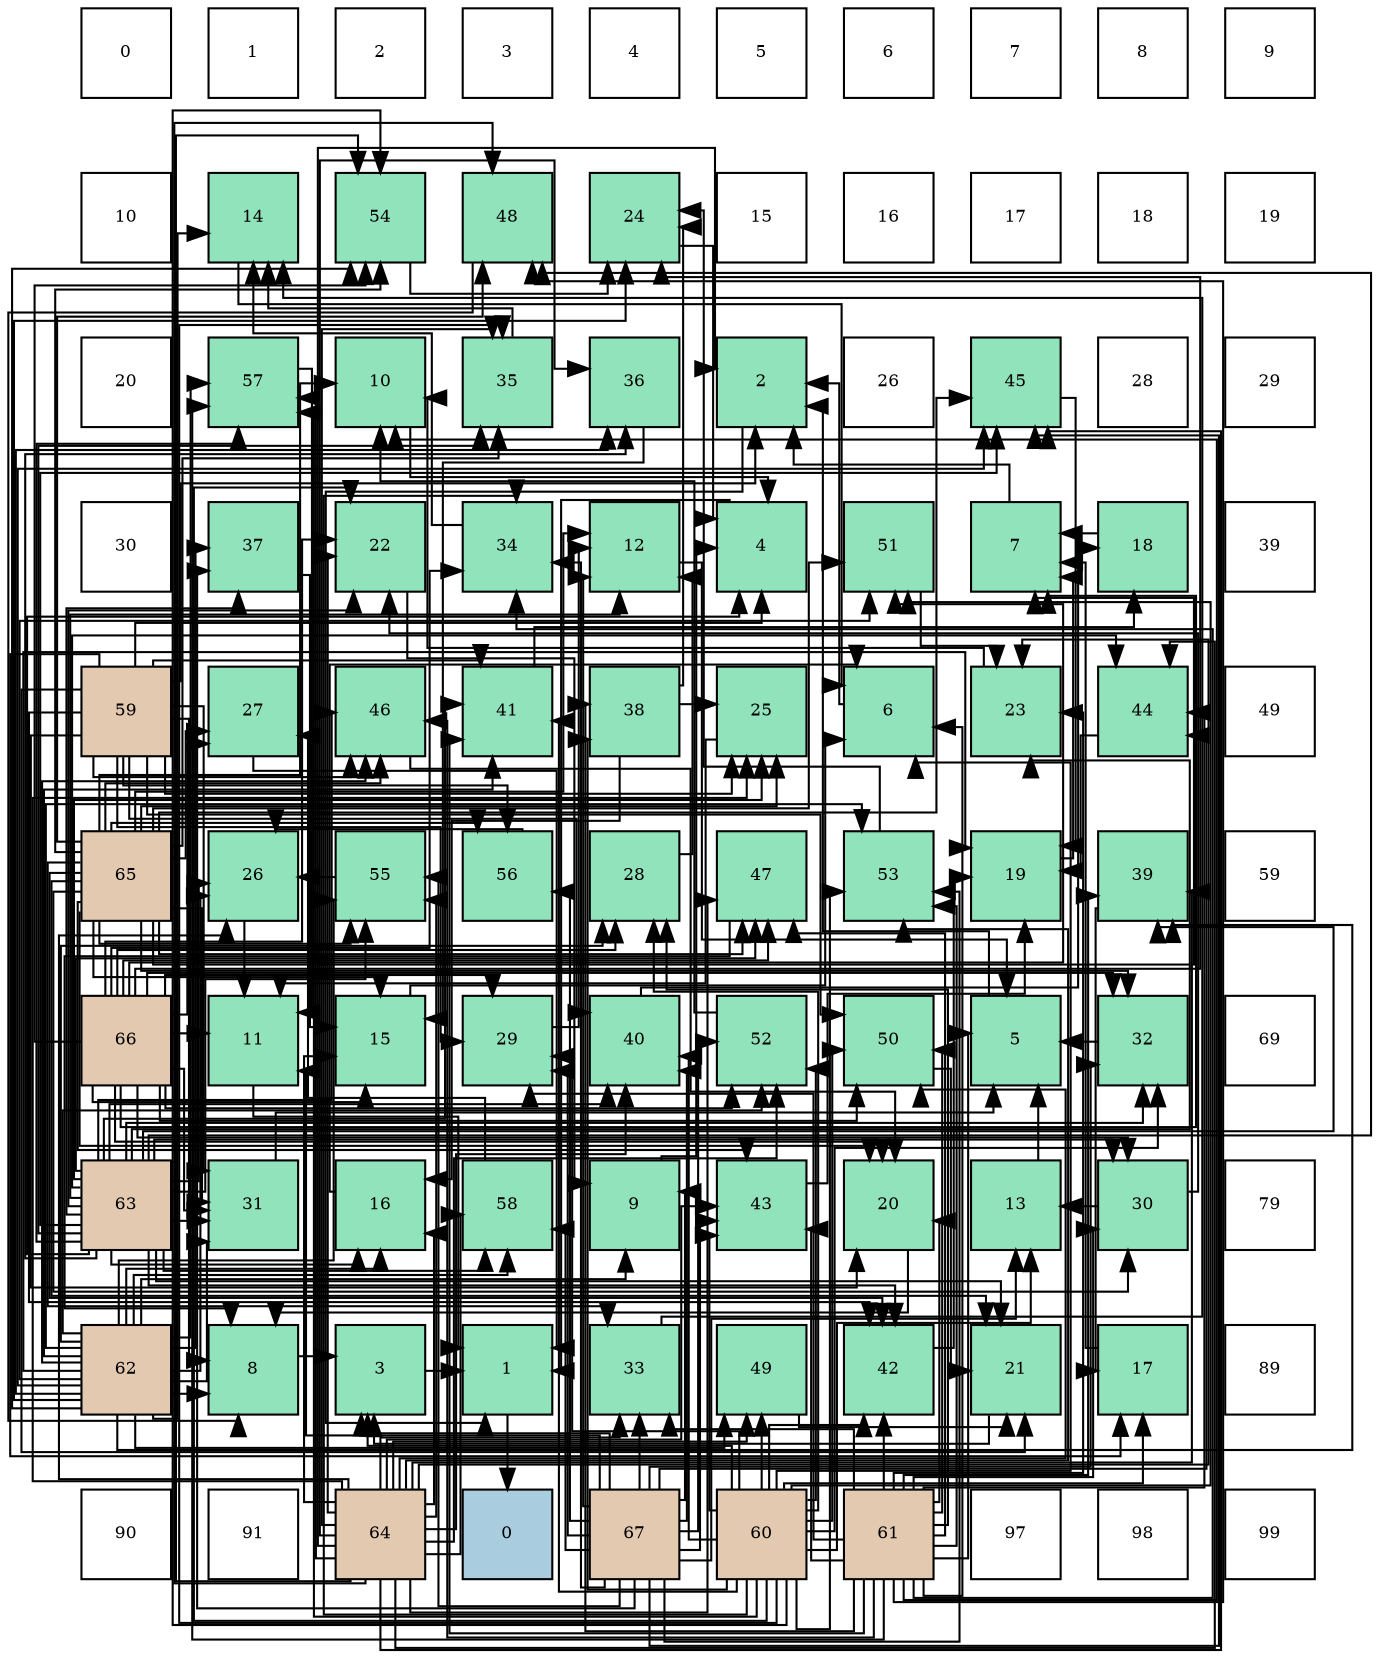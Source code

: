 digraph layout{
 rankdir=TB;
 splines=ortho;
 node [style=filled shape=square fixedsize=true width=0.6];
0[label="0", fontsize=8, fillcolor="#ffffff"];
1[label="1", fontsize=8, fillcolor="#ffffff"];
2[label="2", fontsize=8, fillcolor="#ffffff"];
3[label="3", fontsize=8, fillcolor="#ffffff"];
4[label="4", fontsize=8, fillcolor="#ffffff"];
5[label="5", fontsize=8, fillcolor="#ffffff"];
6[label="6", fontsize=8, fillcolor="#ffffff"];
7[label="7", fontsize=8, fillcolor="#ffffff"];
8[label="8", fontsize=8, fillcolor="#ffffff"];
9[label="9", fontsize=8, fillcolor="#ffffff"];
10[label="10", fontsize=8, fillcolor="#ffffff"];
11[label="14", fontsize=8, fillcolor="#91e3bb"];
12[label="54", fontsize=8, fillcolor="#91e3bb"];
13[label="48", fontsize=8, fillcolor="#91e3bb"];
14[label="24", fontsize=8, fillcolor="#91e3bb"];
15[label="15", fontsize=8, fillcolor="#ffffff"];
16[label="16", fontsize=8, fillcolor="#ffffff"];
17[label="17", fontsize=8, fillcolor="#ffffff"];
18[label="18", fontsize=8, fillcolor="#ffffff"];
19[label="19", fontsize=8, fillcolor="#ffffff"];
20[label="20", fontsize=8, fillcolor="#ffffff"];
21[label="57", fontsize=8, fillcolor="#91e3bb"];
22[label="10", fontsize=8, fillcolor="#91e3bb"];
23[label="35", fontsize=8, fillcolor="#91e3bb"];
24[label="36", fontsize=8, fillcolor="#91e3bb"];
25[label="2", fontsize=8, fillcolor="#91e3bb"];
26[label="26", fontsize=8, fillcolor="#ffffff"];
27[label="45", fontsize=8, fillcolor="#91e3bb"];
28[label="28", fontsize=8, fillcolor="#ffffff"];
29[label="29", fontsize=8, fillcolor="#ffffff"];
30[label="30", fontsize=8, fillcolor="#ffffff"];
31[label="37", fontsize=8, fillcolor="#91e3bb"];
32[label="22", fontsize=8, fillcolor="#91e3bb"];
33[label="34", fontsize=8, fillcolor="#91e3bb"];
34[label="12", fontsize=8, fillcolor="#91e3bb"];
35[label="4", fontsize=8, fillcolor="#91e3bb"];
36[label="51", fontsize=8, fillcolor="#91e3bb"];
37[label="7", fontsize=8, fillcolor="#91e3bb"];
38[label="18", fontsize=8, fillcolor="#91e3bb"];
39[label="39", fontsize=8, fillcolor="#ffffff"];
40[label="59", fontsize=8, fillcolor="#e3c9af"];
41[label="27", fontsize=8, fillcolor="#91e3bb"];
42[label="46", fontsize=8, fillcolor="#91e3bb"];
43[label="41", fontsize=8, fillcolor="#91e3bb"];
44[label="38", fontsize=8, fillcolor="#91e3bb"];
45[label="25", fontsize=8, fillcolor="#91e3bb"];
46[label="6", fontsize=8, fillcolor="#91e3bb"];
47[label="23", fontsize=8, fillcolor="#91e3bb"];
48[label="44", fontsize=8, fillcolor="#91e3bb"];
49[label="49", fontsize=8, fillcolor="#ffffff"];
50[label="65", fontsize=8, fillcolor="#e3c9af"];
51[label="26", fontsize=8, fillcolor="#91e3bb"];
52[label="55", fontsize=8, fillcolor="#91e3bb"];
53[label="56", fontsize=8, fillcolor="#91e3bb"];
54[label="28", fontsize=8, fillcolor="#91e3bb"];
55[label="47", fontsize=8, fillcolor="#91e3bb"];
56[label="53", fontsize=8, fillcolor="#91e3bb"];
57[label="19", fontsize=8, fillcolor="#91e3bb"];
58[label="39", fontsize=8, fillcolor="#91e3bb"];
59[label="59", fontsize=8, fillcolor="#ffffff"];
60[label="66", fontsize=8, fillcolor="#e3c9af"];
61[label="11", fontsize=8, fillcolor="#91e3bb"];
62[label="15", fontsize=8, fillcolor="#91e3bb"];
63[label="29", fontsize=8, fillcolor="#91e3bb"];
64[label="40", fontsize=8, fillcolor="#91e3bb"];
65[label="52", fontsize=8, fillcolor="#91e3bb"];
66[label="50", fontsize=8, fillcolor="#91e3bb"];
67[label="5", fontsize=8, fillcolor="#91e3bb"];
68[label="32", fontsize=8, fillcolor="#91e3bb"];
69[label="69", fontsize=8, fillcolor="#ffffff"];
70[label="63", fontsize=8, fillcolor="#e3c9af"];
71[label="31", fontsize=8, fillcolor="#91e3bb"];
72[label="16", fontsize=8, fillcolor="#91e3bb"];
73[label="58", fontsize=8, fillcolor="#91e3bb"];
74[label="9", fontsize=8, fillcolor="#91e3bb"];
75[label="43", fontsize=8, fillcolor="#91e3bb"];
76[label="20", fontsize=8, fillcolor="#91e3bb"];
77[label="13", fontsize=8, fillcolor="#91e3bb"];
78[label="30", fontsize=8, fillcolor="#91e3bb"];
79[label="79", fontsize=8, fillcolor="#ffffff"];
80[label="62", fontsize=8, fillcolor="#e3c9af"];
81[label="8", fontsize=8, fillcolor="#91e3bb"];
82[label="3", fontsize=8, fillcolor="#91e3bb"];
83[label="1", fontsize=8, fillcolor="#91e3bb"];
84[label="33", fontsize=8, fillcolor="#91e3bb"];
85[label="49", fontsize=8, fillcolor="#91e3bb"];
86[label="42", fontsize=8, fillcolor="#91e3bb"];
87[label="21", fontsize=8, fillcolor="#91e3bb"];
88[label="17", fontsize=8, fillcolor="#91e3bb"];
89[label="89", fontsize=8, fillcolor="#ffffff"];
90[label="90", fontsize=8, fillcolor="#ffffff"];
91[label="91", fontsize=8, fillcolor="#ffffff"];
92[label="64", fontsize=8, fillcolor="#e3c9af"];
93[label="0", fontsize=8, fillcolor="#a9ccde"];
94[label="67", fontsize=8, fillcolor="#e3c9af"];
95[label="60", fontsize=8, fillcolor="#e3c9af"];
96[label="61", fontsize=8, fillcolor="#e3c9af"];
97[label="97", fontsize=8, fillcolor="#ffffff"];
98[label="98", fontsize=8, fillcolor="#ffffff"];
99[label="99", fontsize=8, fillcolor="#ffffff"];
edge [constraint=false, style=vis];83 -> 93;
25 -> 83;
82 -> 83;
35 -> 83;
67 -> 25;
46 -> 25;
37 -> 25;
81 -> 82;
74 -> 35;
22 -> 35;
61 -> 83;
34 -> 67;
77 -> 67;
11 -> 46;
62 -> 46;
72 -> 46;
88 -> 37;
38 -> 37;
57 -> 37;
76 -> 81;
87 -> 82;
32 -> 74;
47 -> 22;
14 -> 35;
45 -> 61;
51 -> 61;
41 -> 83;
54 -> 34;
63 -> 34;
78 -> 77;
78 -> 32;
71 -> 67;
68 -> 67;
84 -> 11;
33 -> 11;
23 -> 11;
24 -> 62;
31 -> 62;
44 -> 72;
44 -> 14;
44 -> 45;
58 -> 88;
64 -> 38;
43 -> 38;
86 -> 57;
75 -> 57;
48 -> 57;
27 -> 57;
42 -> 76;
55 -> 81;
13 -> 81;
85 -> 87;
66 -> 87;
36 -> 47;
65 -> 22;
56 -> 14;
12 -> 14;
52 -> 51;
53 -> 51;
21 -> 61;
73 -> 41;
40 -> 25;
40 -> 35;
40 -> 81;
40 -> 88;
40 -> 76;
40 -> 87;
40 -> 45;
40 -> 63;
40 -> 71;
40 -> 64;
40 -> 43;
40 -> 86;
40 -> 42;
40 -> 66;
40 -> 53;
95 -> 82;
95 -> 46;
95 -> 77;
95 -> 88;
95 -> 32;
95 -> 54;
95 -> 63;
95 -> 68;
95 -> 33;
95 -> 23;
95 -> 44;
95 -> 64;
95 -> 43;
95 -> 86;
95 -> 75;
95 -> 85;
95 -> 66;
95 -> 36;
95 -> 65;
95 -> 56;
95 -> 12;
95 -> 21;
96 -> 67;
96 -> 46;
96 -> 22;
96 -> 76;
96 -> 47;
96 -> 54;
96 -> 63;
96 -> 78;
96 -> 84;
96 -> 33;
96 -> 44;
96 -> 58;
96 -> 43;
96 -> 86;
96 -> 75;
96 -> 48;
96 -> 42;
96 -> 55;
96 -> 13;
96 -> 66;
96 -> 56;
96 -> 21;
80 -> 81;
80 -> 74;
80 -> 11;
80 -> 72;
80 -> 57;
80 -> 14;
80 -> 51;
80 -> 54;
80 -> 71;
80 -> 24;
80 -> 31;
80 -> 58;
80 -> 43;
80 -> 27;
80 -> 42;
80 -> 85;
80 -> 36;
80 -> 65;
80 -> 56;
80 -> 12;
80 -> 52;
80 -> 21;
80 -> 73;
70 -> 35;
70 -> 34;
70 -> 72;
70 -> 87;
70 -> 32;
70 -> 47;
70 -> 45;
70 -> 51;
70 -> 78;
70 -> 71;
70 -> 68;
70 -> 23;
70 -> 24;
70 -> 31;
70 -> 58;
70 -> 64;
70 -> 43;
70 -> 86;
70 -> 48;
70 -> 27;
70 -> 42;
70 -> 55;
70 -> 13;
70 -> 52;
70 -> 21;
70 -> 73;
92 -> 25;
92 -> 62;
92 -> 72;
92 -> 32;
92 -> 47;
92 -> 45;
92 -> 51;
92 -> 84;
92 -> 23;
92 -> 24;
92 -> 58;
92 -> 64;
92 -> 75;
92 -> 48;
92 -> 27;
92 -> 55;
92 -> 13;
92 -> 85;
92 -> 66;
92 -> 65;
92 -> 56;
92 -> 12;
92 -> 52;
92 -> 21;
92 -> 73;
50 -> 37;
50 -> 22;
50 -> 34;
50 -> 62;
50 -> 76;
50 -> 87;
50 -> 45;
50 -> 41;
50 -> 78;
50 -> 71;
50 -> 68;
50 -> 84;
50 -> 23;
50 -> 86;
50 -> 75;
50 -> 27;
50 -> 42;
50 -> 55;
50 -> 13;
50 -> 36;
50 -> 12;
50 -> 52;
50 -> 53;
60 -> 37;
60 -> 61;
60 -> 62;
60 -> 76;
60 -> 32;
60 -> 14;
60 -> 41;
60 -> 54;
60 -> 63;
60 -> 78;
60 -> 71;
60 -> 68;
60 -> 33;
60 -> 55;
60 -> 66;
60 -> 36;
60 -> 65;
60 -> 12;
94 -> 82;
94 -> 74;
94 -> 61;
94 -> 34;
94 -> 77;
94 -> 63;
94 -> 68;
94 -> 84;
94 -> 33;
94 -> 31;
94 -> 64;
94 -> 75;
94 -> 48;
94 -> 27;
94 -> 65;
94 -> 56;
94 -> 52;
94 -> 53;
94 -> 73;
edge [constraint=true, style=invis];
0 -> 10 -> 20 -> 30 -> 40 -> 50 -> 60 -> 70 -> 80 -> 90;
1 -> 11 -> 21 -> 31 -> 41 -> 51 -> 61 -> 71 -> 81 -> 91;
2 -> 12 -> 22 -> 32 -> 42 -> 52 -> 62 -> 72 -> 82 -> 92;
3 -> 13 -> 23 -> 33 -> 43 -> 53 -> 63 -> 73 -> 83 -> 93;
4 -> 14 -> 24 -> 34 -> 44 -> 54 -> 64 -> 74 -> 84 -> 94;
5 -> 15 -> 25 -> 35 -> 45 -> 55 -> 65 -> 75 -> 85 -> 95;
6 -> 16 -> 26 -> 36 -> 46 -> 56 -> 66 -> 76 -> 86 -> 96;
7 -> 17 -> 27 -> 37 -> 47 -> 57 -> 67 -> 77 -> 87 -> 97;
8 -> 18 -> 28 -> 38 -> 48 -> 58 -> 68 -> 78 -> 88 -> 98;
9 -> 19 -> 29 -> 39 -> 49 -> 59 -> 69 -> 79 -> 89 -> 99;
rank = same {0 -> 1 -> 2 -> 3 -> 4 -> 5 -> 6 -> 7 -> 8 -> 9};
rank = same {10 -> 11 -> 12 -> 13 -> 14 -> 15 -> 16 -> 17 -> 18 -> 19};
rank = same {20 -> 21 -> 22 -> 23 -> 24 -> 25 -> 26 -> 27 -> 28 -> 29};
rank = same {30 -> 31 -> 32 -> 33 -> 34 -> 35 -> 36 -> 37 -> 38 -> 39};
rank = same {40 -> 41 -> 42 -> 43 -> 44 -> 45 -> 46 -> 47 -> 48 -> 49};
rank = same {50 -> 51 -> 52 -> 53 -> 54 -> 55 -> 56 -> 57 -> 58 -> 59};
rank = same {60 -> 61 -> 62 -> 63 -> 64 -> 65 -> 66 -> 67 -> 68 -> 69};
rank = same {70 -> 71 -> 72 -> 73 -> 74 -> 75 -> 76 -> 77 -> 78 -> 79};
rank = same {80 -> 81 -> 82 -> 83 -> 84 -> 85 -> 86 -> 87 -> 88 -> 89};
rank = same {90 -> 91 -> 92 -> 93 -> 94 -> 95 -> 96 -> 97 -> 98 -> 99};
}